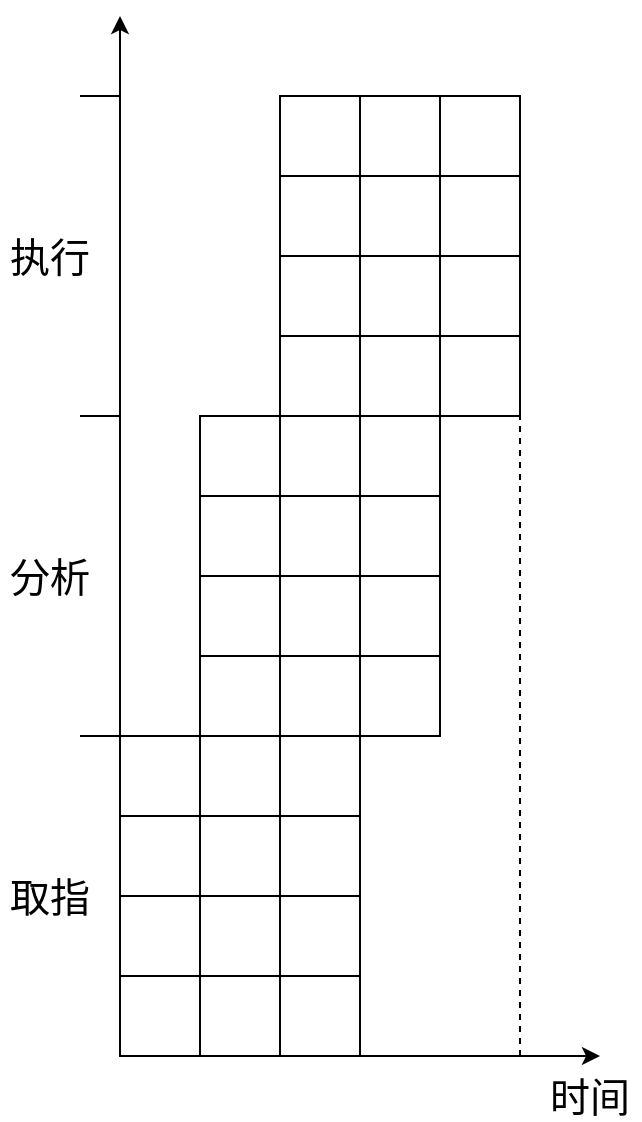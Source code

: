 <mxfile version="14.5.1" type="device"><diagram id="kwb9ddb4yho18415RIs7" name="第 1 页"><mxGraphModel dx="2031" dy="1174" grid="1" gridSize="10" guides="1" tooltips="1" connect="1" arrows="1" fold="1" page="1" pageScale="1" pageWidth="1654" pageHeight="2336" math="0" shadow="0"><root><mxCell id="0"/><mxCell id="1" parent="0"/><mxCell id="vmRSbCfDWXV5FIz0txEm-1" value="" style="endArrow=classic;html=1;" edge="1" parent="1"><mxGeometry width="50" height="50" relative="1" as="geometry"><mxPoint x="160" y="600" as="sourcePoint"/><mxPoint x="400" y="600" as="targetPoint"/></mxGeometry></mxCell><mxCell id="vmRSbCfDWXV5FIz0txEm-2" value="" style="endArrow=classic;html=1;" edge="1" parent="1"><mxGeometry width="50" height="50" relative="1" as="geometry"><mxPoint x="160" y="600" as="sourcePoint"/><mxPoint x="160" y="80" as="targetPoint"/></mxGeometry></mxCell><mxCell id="vmRSbCfDWXV5FIz0txEm-3" value="取指" style="text;html=1;strokeColor=none;fillColor=none;align=center;verticalAlign=middle;whiteSpace=wrap;rounded=0;fontSize=20;" vertex="1" parent="1"><mxGeometry x="100" y="510" width="50" height="20" as="geometry"/></mxCell><mxCell id="vmRSbCfDWXV5FIz0txEm-4" value="分析" style="text;html=1;strokeColor=none;fillColor=none;align=center;verticalAlign=middle;whiteSpace=wrap;rounded=0;fontSize=20;" vertex="1" parent="1"><mxGeometry x="100" y="350" width="50" height="20" as="geometry"/></mxCell><mxCell id="vmRSbCfDWXV5FIz0txEm-5" value="执行" style="text;html=1;strokeColor=none;fillColor=none;align=center;verticalAlign=middle;whiteSpace=wrap;rounded=0;fontSize=20;" vertex="1" parent="1"><mxGeometry x="100" y="190" width="50" height="20" as="geometry"/></mxCell><mxCell id="vmRSbCfDWXV5FIz0txEm-6" value="" style="endArrow=none;html=1;" edge="1" parent="1"><mxGeometry width="50" height="50" relative="1" as="geometry"><mxPoint x="140" y="440" as="sourcePoint"/><mxPoint x="160" y="440" as="targetPoint"/></mxGeometry></mxCell><mxCell id="vmRSbCfDWXV5FIz0txEm-7" value="" style="endArrow=none;html=1;" edge="1" parent="1"><mxGeometry width="50" height="50" relative="1" as="geometry"><mxPoint x="140" y="280" as="sourcePoint"/><mxPoint x="160" y="280" as="targetPoint"/></mxGeometry></mxCell><mxCell id="vmRSbCfDWXV5FIz0txEm-8" value="" style="endArrow=none;html=1;" edge="1" parent="1"><mxGeometry width="50" height="50" relative="1" as="geometry"><mxPoint x="140" y="120" as="sourcePoint"/><mxPoint x="160" y="120" as="targetPoint"/></mxGeometry></mxCell><mxCell id="vmRSbCfDWXV5FIz0txEm-9" value="" style="rounded=0;whiteSpace=wrap;html=1;" vertex="1" parent="1"><mxGeometry x="160" y="560" width="40" height="40" as="geometry"/></mxCell><mxCell id="vmRSbCfDWXV5FIz0txEm-10" value="" style="rounded=0;whiteSpace=wrap;html=1;" vertex="1" parent="1"><mxGeometry x="160" y="520" width="40" height="40" as="geometry"/></mxCell><mxCell id="vmRSbCfDWXV5FIz0txEm-11" value="" style="rounded=0;whiteSpace=wrap;html=1;" vertex="1" parent="1"><mxGeometry x="160" y="480" width="40" height="40" as="geometry"/></mxCell><mxCell id="vmRSbCfDWXV5FIz0txEm-12" value="" style="rounded=0;whiteSpace=wrap;html=1;" vertex="1" parent="1"><mxGeometry x="160" y="440" width="40" height="40" as="geometry"/></mxCell><mxCell id="vmRSbCfDWXV5FIz0txEm-13" value="" style="rounded=0;whiteSpace=wrap;html=1;" vertex="1" parent="1"><mxGeometry x="200" y="560" width="40" height="40" as="geometry"/></mxCell><mxCell id="vmRSbCfDWXV5FIz0txEm-14" value="" style="rounded=0;whiteSpace=wrap;html=1;" vertex="1" parent="1"><mxGeometry x="200" y="520" width="40" height="40" as="geometry"/></mxCell><mxCell id="vmRSbCfDWXV5FIz0txEm-15" value="" style="rounded=0;whiteSpace=wrap;html=1;" vertex="1" parent="1"><mxGeometry x="200" y="480" width="40" height="40" as="geometry"/></mxCell><mxCell id="vmRSbCfDWXV5FIz0txEm-16" value="" style="rounded=0;whiteSpace=wrap;html=1;" vertex="1" parent="1"><mxGeometry x="200" y="440" width="40" height="40" as="geometry"/></mxCell><mxCell id="vmRSbCfDWXV5FIz0txEm-17" value="" style="rounded=0;whiteSpace=wrap;html=1;" vertex="1" parent="1"><mxGeometry x="240" y="560" width="40" height="40" as="geometry"/></mxCell><mxCell id="vmRSbCfDWXV5FIz0txEm-18" value="" style="rounded=0;whiteSpace=wrap;html=1;" vertex="1" parent="1"><mxGeometry x="240" y="520" width="40" height="40" as="geometry"/></mxCell><mxCell id="vmRSbCfDWXV5FIz0txEm-19" value="" style="rounded=0;whiteSpace=wrap;html=1;" vertex="1" parent="1"><mxGeometry x="240" y="480" width="40" height="40" as="geometry"/></mxCell><mxCell id="vmRSbCfDWXV5FIz0txEm-20" value="" style="rounded=0;whiteSpace=wrap;html=1;" vertex="1" parent="1"><mxGeometry x="240" y="440" width="40" height="40" as="geometry"/></mxCell><mxCell id="vmRSbCfDWXV5FIz0txEm-21" value="" style="rounded=0;whiteSpace=wrap;html=1;" vertex="1" parent="1"><mxGeometry x="200" y="400" width="40" height="40" as="geometry"/></mxCell><mxCell id="vmRSbCfDWXV5FIz0txEm-22" value="" style="rounded=0;whiteSpace=wrap;html=1;" vertex="1" parent="1"><mxGeometry x="200" y="360" width="40" height="40" as="geometry"/></mxCell><mxCell id="vmRSbCfDWXV5FIz0txEm-23" value="" style="rounded=0;whiteSpace=wrap;html=1;" vertex="1" parent="1"><mxGeometry x="200" y="320" width="40" height="40" as="geometry"/></mxCell><mxCell id="vmRSbCfDWXV5FIz0txEm-24" value="" style="rounded=0;whiteSpace=wrap;html=1;" vertex="1" parent="1"><mxGeometry x="200" y="280" width="40" height="40" as="geometry"/></mxCell><mxCell id="vmRSbCfDWXV5FIz0txEm-25" value="" style="rounded=0;whiteSpace=wrap;html=1;" vertex="1" parent="1"><mxGeometry x="240" y="400" width="40" height="40" as="geometry"/></mxCell><mxCell id="vmRSbCfDWXV5FIz0txEm-26" value="" style="rounded=0;whiteSpace=wrap;html=1;" vertex="1" parent="1"><mxGeometry x="240" y="360" width="40" height="40" as="geometry"/></mxCell><mxCell id="vmRSbCfDWXV5FIz0txEm-27" value="" style="rounded=0;whiteSpace=wrap;html=1;" vertex="1" parent="1"><mxGeometry x="240" y="320" width="40" height="40" as="geometry"/></mxCell><mxCell id="vmRSbCfDWXV5FIz0txEm-28" value="" style="rounded=0;whiteSpace=wrap;html=1;" vertex="1" parent="1"><mxGeometry x="240" y="280" width="40" height="40" as="geometry"/></mxCell><mxCell id="vmRSbCfDWXV5FIz0txEm-29" value="" style="rounded=0;whiteSpace=wrap;html=1;" vertex="1" parent="1"><mxGeometry x="280" y="400" width="40" height="40" as="geometry"/></mxCell><mxCell id="vmRSbCfDWXV5FIz0txEm-30" value="" style="rounded=0;whiteSpace=wrap;html=1;" vertex="1" parent="1"><mxGeometry x="280" y="360" width="40" height="40" as="geometry"/></mxCell><mxCell id="vmRSbCfDWXV5FIz0txEm-31" value="" style="rounded=0;whiteSpace=wrap;html=1;" vertex="1" parent="1"><mxGeometry x="280" y="320" width="40" height="40" as="geometry"/></mxCell><mxCell id="vmRSbCfDWXV5FIz0txEm-32" value="" style="rounded=0;whiteSpace=wrap;html=1;" vertex="1" parent="1"><mxGeometry x="280" y="280" width="40" height="40" as="geometry"/></mxCell><mxCell id="vmRSbCfDWXV5FIz0txEm-33" value="" style="rounded=0;whiteSpace=wrap;html=1;" vertex="1" parent="1"><mxGeometry x="240" y="240" width="40" height="40" as="geometry"/></mxCell><mxCell id="vmRSbCfDWXV5FIz0txEm-34" value="" style="rounded=0;whiteSpace=wrap;html=1;" vertex="1" parent="1"><mxGeometry x="240" y="200" width="40" height="40" as="geometry"/></mxCell><mxCell id="vmRSbCfDWXV5FIz0txEm-35" value="" style="rounded=0;whiteSpace=wrap;html=1;" vertex="1" parent="1"><mxGeometry x="240" y="160" width="40" height="40" as="geometry"/></mxCell><mxCell id="vmRSbCfDWXV5FIz0txEm-36" value="" style="rounded=0;whiteSpace=wrap;html=1;" vertex="1" parent="1"><mxGeometry x="240" y="120" width="40" height="40" as="geometry"/></mxCell><mxCell id="vmRSbCfDWXV5FIz0txEm-37" value="" style="rounded=0;whiteSpace=wrap;html=1;" vertex="1" parent="1"><mxGeometry x="280" y="240" width="40" height="40" as="geometry"/></mxCell><mxCell id="vmRSbCfDWXV5FIz0txEm-38" value="" style="rounded=0;whiteSpace=wrap;html=1;" vertex="1" parent="1"><mxGeometry x="280" y="200" width="40" height="40" as="geometry"/></mxCell><mxCell id="vmRSbCfDWXV5FIz0txEm-39" value="" style="rounded=0;whiteSpace=wrap;html=1;" vertex="1" parent="1"><mxGeometry x="280" y="160" width="40" height="40" as="geometry"/></mxCell><mxCell id="vmRSbCfDWXV5FIz0txEm-40" value="" style="rounded=0;whiteSpace=wrap;html=1;" vertex="1" parent="1"><mxGeometry x="280" y="120" width="40" height="40" as="geometry"/></mxCell><mxCell id="vmRSbCfDWXV5FIz0txEm-41" value="" style="rounded=0;whiteSpace=wrap;html=1;" vertex="1" parent="1"><mxGeometry x="320" y="240" width="40" height="40" as="geometry"/></mxCell><mxCell id="vmRSbCfDWXV5FIz0txEm-42" value="" style="rounded=0;whiteSpace=wrap;html=1;" vertex="1" parent="1"><mxGeometry x="320" y="200" width="40" height="40" as="geometry"/></mxCell><mxCell id="vmRSbCfDWXV5FIz0txEm-43" value="" style="rounded=0;whiteSpace=wrap;html=1;" vertex="1" parent="1"><mxGeometry x="320" y="160" width="40" height="40" as="geometry"/></mxCell><mxCell id="vmRSbCfDWXV5FIz0txEm-44" value="" style="rounded=0;whiteSpace=wrap;html=1;" vertex="1" parent="1"><mxGeometry x="320" y="120" width="40" height="40" as="geometry"/></mxCell><mxCell id="vmRSbCfDWXV5FIz0txEm-45" value="" style="endArrow=none;html=1;fontSize=20;entryX=1;entryY=1;entryDx=0;entryDy=0;dashed=1;" edge="1" parent="1" target="vmRSbCfDWXV5FIz0txEm-41"><mxGeometry width="50" height="50" relative="1" as="geometry"><mxPoint x="360" y="600" as="sourcePoint"/><mxPoint x="660" y="180" as="targetPoint"/></mxGeometry></mxCell><mxCell id="vmRSbCfDWXV5FIz0txEm-46" value="时间" style="text;html=1;strokeColor=none;fillColor=none;align=center;verticalAlign=middle;whiteSpace=wrap;rounded=0;fontSize=20;" vertex="1" parent="1"><mxGeometry x="370" y="610" width="50" height="20" as="geometry"/></mxCell></root></mxGraphModel></diagram></mxfile>